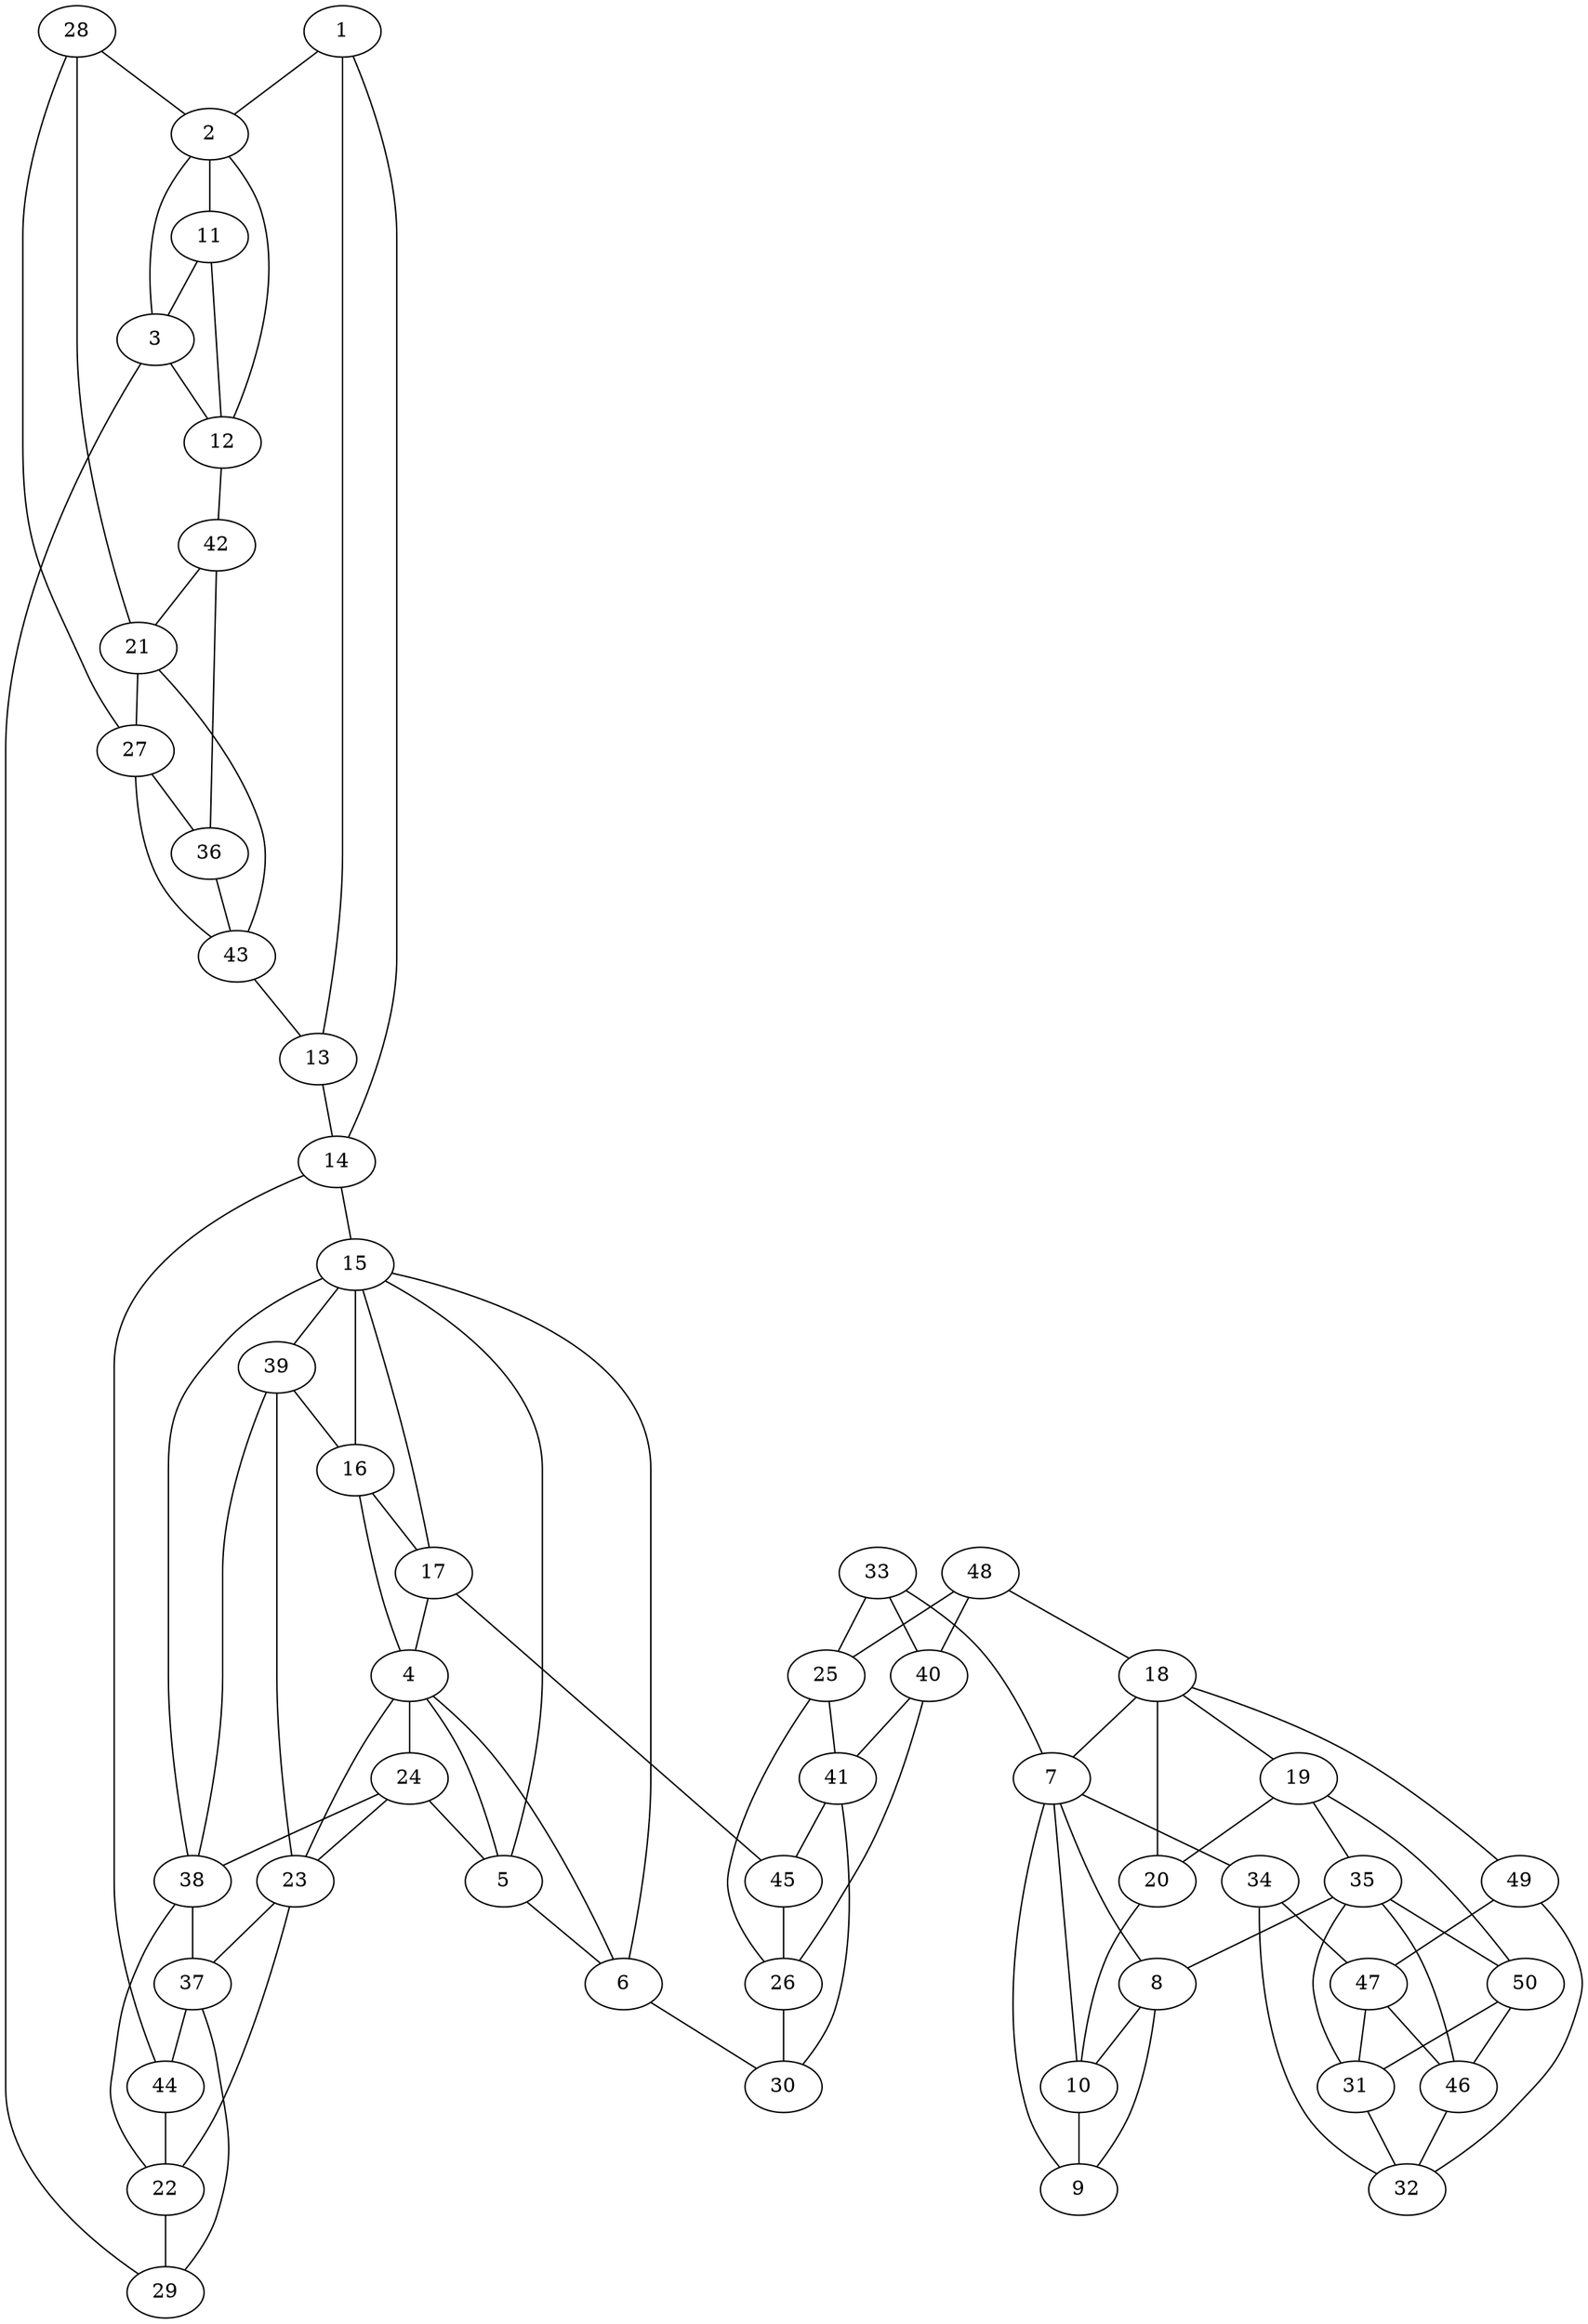 graph pdb1iah {
	1	 [aaLength=11,
		sequence=vanDerWaals,
		type=0];
	2	 [aaLength=5,
		sequence=vanDerWaals,
		type=0];
	1 -- 2	 [distance0="68.1535",
		frequency=1,
		type0=3];
	13	 [aaLength=5,
		sequence=vanDerWaals,
		type=0];
	1 -- 13	 [distance0="38.81905",
		frequency=1,
		type0=1];
	14	 [aaLength=5,
		sequence=vanDerWaals,
		type=0];
	1 -- 14	 [distance0="38.84027",
		frequency=1,
		type0=2];
	11	 [aaLength=10,
		sequence=vanDerWaals,
		type=0];
	2 -- 11	 [distance0="39.06427",
		frequency=1,
		type0=3];
	3	 [aaLength=5,
		sequence=vanDerWaals,
		type=0];
	2 -- 3	 [distance0="8.975243",
		distance1="0.0",
		frequency=2,
		type0=1,
		type1=5];
	12	 [aaLength=3,
		sequence=vanDerWaals,
		type=0];
	2 -- 12	 [distance0="32.46034",
		frequency=1,
		type0=2];
	3 -- 12	 [distance0="31.39101",
		frequency=1,
		type0=2];
	29	 [aaLength=3,
		sequence=vanDerWaals,
		type=1];
	3 -- 29	 [distance0="0.0",
		frequency=1,
		type0=4];
	4	 [aaLength=3,
		sequence=vanDerWaals,
		type=0];
	5	 [aaLength=9,
		sequence=vanDerWaals,
		type=0];
	4 -- 5	 [distance0="31.46594",
		frequency=1,
		type0=2];
	24	 [aaLength=8,
		sequence=vanDerWaals,
		type=1];
	4 -- 24	 [distance0="0.0",
		frequency=1,
		type0=4];
	6	 [aaLength=28,
		sequence=vanDerWaals,
		type=0];
	5 -- 6	 [distance0="22.80482",
		distance1="0.0",
		frequency=2,
		type0=1,
		type1=4];
	15	 [aaLength=3,
		sequence=vanDerWaals,
		type=0];
	5 -- 15	 [distance0="36.58097",
		frequency=1,
		type0=3];
	6 -- 4	 [distance0="35.22579",
		frequency=1,
		type0=2];
	6 -- 15	 [distance0="42.12724",
		frequency=1,
		type0=3];
	30	 [aaLength=2,
		sequence=vanDerWaals,
		type=1];
	6 -- 30	 [distance0="0.0",
		frequency=1,
		type0=4];
	7	 [aaLength=18,
		sequence=vanDerWaals,
		type=0];
	9	 [aaLength=10,
		sequence=vanDerWaals,
		type=0];
	7 -- 9	 [distance0="60.82609",
		frequency=1,
		type0=2];
	8	 [aaLength=5,
		sequence=vanDerWaals,
		type=0];
	7 -- 8	 [distance0="52.22543",
		frequency=1,
		type0=1];
	10	 [aaLength=7,
		sequence=vanDerWaals,
		type=0];
	7 -- 10	 [distance0="71.18036",
		frequency=1,
		type0=3];
	34	 [aaLength=4,
		sequence=vanDerWaals,
		type=1];
	7 -- 34	 [distance0="0.0",
		frequency=1,
		type0=4];
	8 -- 9	 [distance0="20.41521",
		distance1="0.0",
		frequency=2,
		type0=1,
		type1=4];
	8 -- 10	 [distance0="39.81684",
		frequency=1,
		type0=2];
	10 -- 9	 [distance0="20.71644",
		frequency=1,
		type0=1];
	11 -- 3	 [distance0="39.02829",
		frequency=1,
		type0=2];
	11 -- 12	 [distance0="14.30761",
		distance1="0.0",
		frequency=2,
		type0=1,
		type1=5];
	42	 [aaLength=6,
		sequence=vanDerWaals,
		type=1];
	12 -- 42	 [distance0="0.0",
		frequency=1,
		type0=4];
	13 -- 14	 [distance0="9.312476",
		distance1="0.0",
		frequency=2,
		type0=1,
		type1=5];
	14 -- 15	 [distance0="48.67888",
		frequency=1,
		type0=3];
	44	 [aaLength=3,
		sequence=vanDerWaals,
		type=1];
	14 -- 44	 [distance0="0.0",
		frequency=1,
		type0=4];
	16	 [aaLength=9,
		sequence=vanDerWaals,
		type=0];
	15 -- 16	 [distance0="34.68271",
		frequency=1,
		type0=2];
	39	 [aaLength=8,
		sequence=vanDerWaals,
		type=1];
	15 -- 39	 [distance0="0.0",
		frequency=1,
		type0=4];
	16 -- 4	 [distance0="44.39251",
		frequency=1,
		type0=3];
	17	 [aaLength=28,
		sequence=vanDerWaals,
		type=0];
	16 -- 17	 [distance0="23.69698",
		distance1="0.0",
		frequency=2,
		type0=1,
		type1=4];
	17 -- 4	 [distance0="43.39005",
		frequency=1,
		type0=3];
	17 -- 15	 [distance0="35.69002",
		frequency=1,
		type0=2];
	45	 [aaLength=2,
		sequence=vanDerWaals,
		type=1];
	17 -- 45	 [distance0="0.0",
		frequency=1,
		type0=4];
	18	 [aaLength=18,
		sequence=vanDerWaals,
		type=0];
	18 -- 7	 [distance0="71.91726",
		frequency=1,
		type0=3];
	19	 [aaLength=10,
		sequence=vanDerWaals,
		type=0];
	18 -- 19	 [distance0="61.04168",
		frequency=1,
		type0=1];
	20	 [aaLength=7,
		sequence=vanDerWaals,
		type=0];
	18 -- 20	 [distance0="71.17807",
		frequency=1,
		type0=2];
	49	 [aaLength=4,
		sequence=vanDerWaals,
		type=1];
	18 -- 49	 [distance0="0.0",
		frequency=1,
		type0=4];
	19 -- 20	 [distance0="21.46539",
		distance1="0.0",
		frequency=2,
		type0=1,
		type1=4];
	35	 [aaLength=4,
		sequence=vanDerWaals,
		type=1];
	19 -- 35	 [distance0="81.32967",
		frequency=1,
		type0=3];
	20 -- 10	 [distance0="78.64688",
		frequency=1,
		type0=3];
	21	 [aaLength=6,
		sequence=vanDerWaals,
		type=1];
	27	 [aaLength=6,
		sequence=vanDerWaals,
		type=1];
	21 -- 27	 [distance0="0.0",
		distance1="0.0",
		frequency=2,
		type0=1,
		type1=5];
	22	 [aaLength=9,
		sequence=vanDerWaals,
		type=1];
	22 -- 29	 [distance0="7.0",
		frequency=1,
		type0=2];
	23	 [aaLength=11,
		sequence=vanDerWaals,
		type=1];
	23 -- 4	 [distance0="0.0",
		frequency=1,
		type0=4];
	23 -- 22	 [distance0="17.0",
		frequency=1,
		type0=2];
	37	 [aaLength=6,
		sequence=vanDerWaals,
		type=1];
	23 -- 37	 [distance0="17.0",
		frequency=1,
		type0=3];
	24 -- 5	 [distance0="0.0",
		frequency=1,
		type0=5];
	24 -- 23	 [distance0="19.0",
		frequency=1,
		type0=2];
	38	 [aaLength=11,
		sequence=vanDerWaals,
		type=1];
	24 -- 38	 [distance0="19.0",
		frequency=1,
		type0=3];
	25	 [aaLength=7,
		sequence=vanDerWaals,
		type=1];
	26	 [aaLength=5,
		sequence=vanDerWaals,
		type=1];
	25 -- 26	 [distance0="9.0",
		frequency=1,
		type0=2];
	41	 [aaLength=5,
		sequence=vanDerWaals,
		type=1];
	25 -- 41	 [distance0="9.0",
		frequency=1,
		type0=3];
	26 -- 30	 [distance0="5.0",
		frequency=1,
		type0=2];
	36	 [aaLength=6,
		sequence=vanDerWaals,
		type=1];
	27 -- 36	 [distance0="0.0",
		frequency=1,
		type0=2];
	28	 [aaLength=3,
		sequence=vanDerWaals,
		type=1];
	28 -- 2	 [distance0="0.0",
		frequency=1,
		type0=4];
	28 -- 21	 [distance0="7.0",
		frequency=1,
		type0=2];
	28 -- 27	 [distance0="7.0",
		frequency=1,
		type0=3];
	31	 [aaLength=2,
		sequence=vanDerWaals,
		type=1];
	32	 [aaLength=3,
		sequence=vanDerWaals,
		type=1];
	31 -- 32	 [distance0="5.0",
		frequency=1,
		type0=2];
	33	 [aaLength=2,
		sequence=vanDerWaals,
		type=1];
	33 -- 7	 [distance0="0.0",
		frequency=1,
		type0=4];
	33 -- 25	 [distance0="13.0",
		frequency=1,
		type0=2];
	40	 [aaLength=7,
		sequence=vanDerWaals,
		type=1];
	33 -- 40	 [distance0="13.0",
		frequency=1,
		type0=3];
	34 -- 32	 [distance0="6.0",
		distance1="0.0",
		frequency=2,
		type0=2,
		type1=4];
	47	 [aaLength=3,
		sequence=vanDerWaals,
		type=1];
	34 -- 47	 [distance0="6.0",
		frequency=1,
		type0=3];
	35 -- 8	 [distance0="0.0",
		frequency=1,
		type0=4];
	35 -- 31	 [distance0="5.0",
		frequency=1,
		type0=2];
	46	 [aaLength=2,
		sequence=vanDerWaals,
		type=1];
	35 -- 46	 [distance0="5.0",
		frequency=1,
		type0=3];
	50	 [aaLength=4,
		sequence=vanDerWaals,
		type=1];
	35 -- 50	 [distance0="0.0",
		frequency=1,
		type0=1];
	36 -- 42	 [distance0="0.0",
		frequency=1,
		type0=3];
	43	 [aaLength=3,
		sequence=vanDerWaals,
		type=1];
	36 -- 43	 [distance0="0.0",
		frequency=1,
		type0=4];
	37 -- 29	 [distance0="7.0",
		frequency=1,
		type0=2];
	37 -- 44	 [distance0="7.0",
		frequency=1,
		type0=3];
	38 -- 15	 [distance0="0.0",
		frequency=1,
		type0=4];
	38 -- 22	 [distance0="17.0",
		frequency=1,
		type0=2];
	38 -- 37	 [distance0="17.0",
		frequency=1,
		type0=3];
	39 -- 16	 [distance0="0.0",
		frequency=1,
		type0=5];
	39 -- 23	 [distance0="19.0",
		frequency=1,
		type0=2];
	39 -- 38	 [distance0="19.0",
		frequency=1,
		type0=3];
	40 -- 26	 [distance0="9.0",
		frequency=1,
		type0=2];
	40 -- 41	 [distance0="9.0",
		frequency=1,
		type0=3];
	41 -- 30	 [distance0="5.0",
		frequency=1,
		type0=2];
	41 -- 45	 [distance0="5.0",
		frequency=1,
		type0=3];
	42 -- 21	 [distance0="0.0",
		frequency=1,
		type0=1];
	43 -- 13	 [distance0="0.0",
		frequency=1,
		type0=4];
	43 -- 21	 [distance0="7.0",
		frequency=1,
		type0=2];
	43 -- 27	 [distance0="7.0",
		frequency=1,
		type0=3];
	44 -- 22	 [distance0="7.0",
		frequency=1,
		type0=2];
	45 -- 26	 [distance0="5.0",
		frequency=1,
		type0=2];
	46 -- 32	 [distance0="5.0",
		frequency=1,
		type0=2];
	47 -- 31	 [distance0="5.0",
		frequency=1,
		type0=2];
	47 -- 46	 [distance0="5.0",
		distance1="0.0",
		frequency=2,
		type0=3,
		type1=4];
	48	 [aaLength=2,
		sequence=vanDerWaals,
		type=1];
	48 -- 18	 [distance0="0.0",
		frequency=1,
		type0=4];
	48 -- 25	 [distance0="13.0",
		frequency=1,
		type0=2];
	48 -- 40	 [distance0="13.0",
		frequency=1,
		type0=3];
	49 -- 32	 [distance0="6.0",
		frequency=1,
		type0=2];
	49 -- 47	 [distance0="6.0",
		distance1="0.0",
		frequency=2,
		type0=3,
		type1=4];
	50 -- 19	 [distance0="0.0",
		frequency=1,
		type0=4];
	50 -- 31	 [distance0="5.0",
		frequency=1,
		type0=2];
	50 -- 46	 [distance0="5.0",
		frequency=1,
		type0=3];
}
